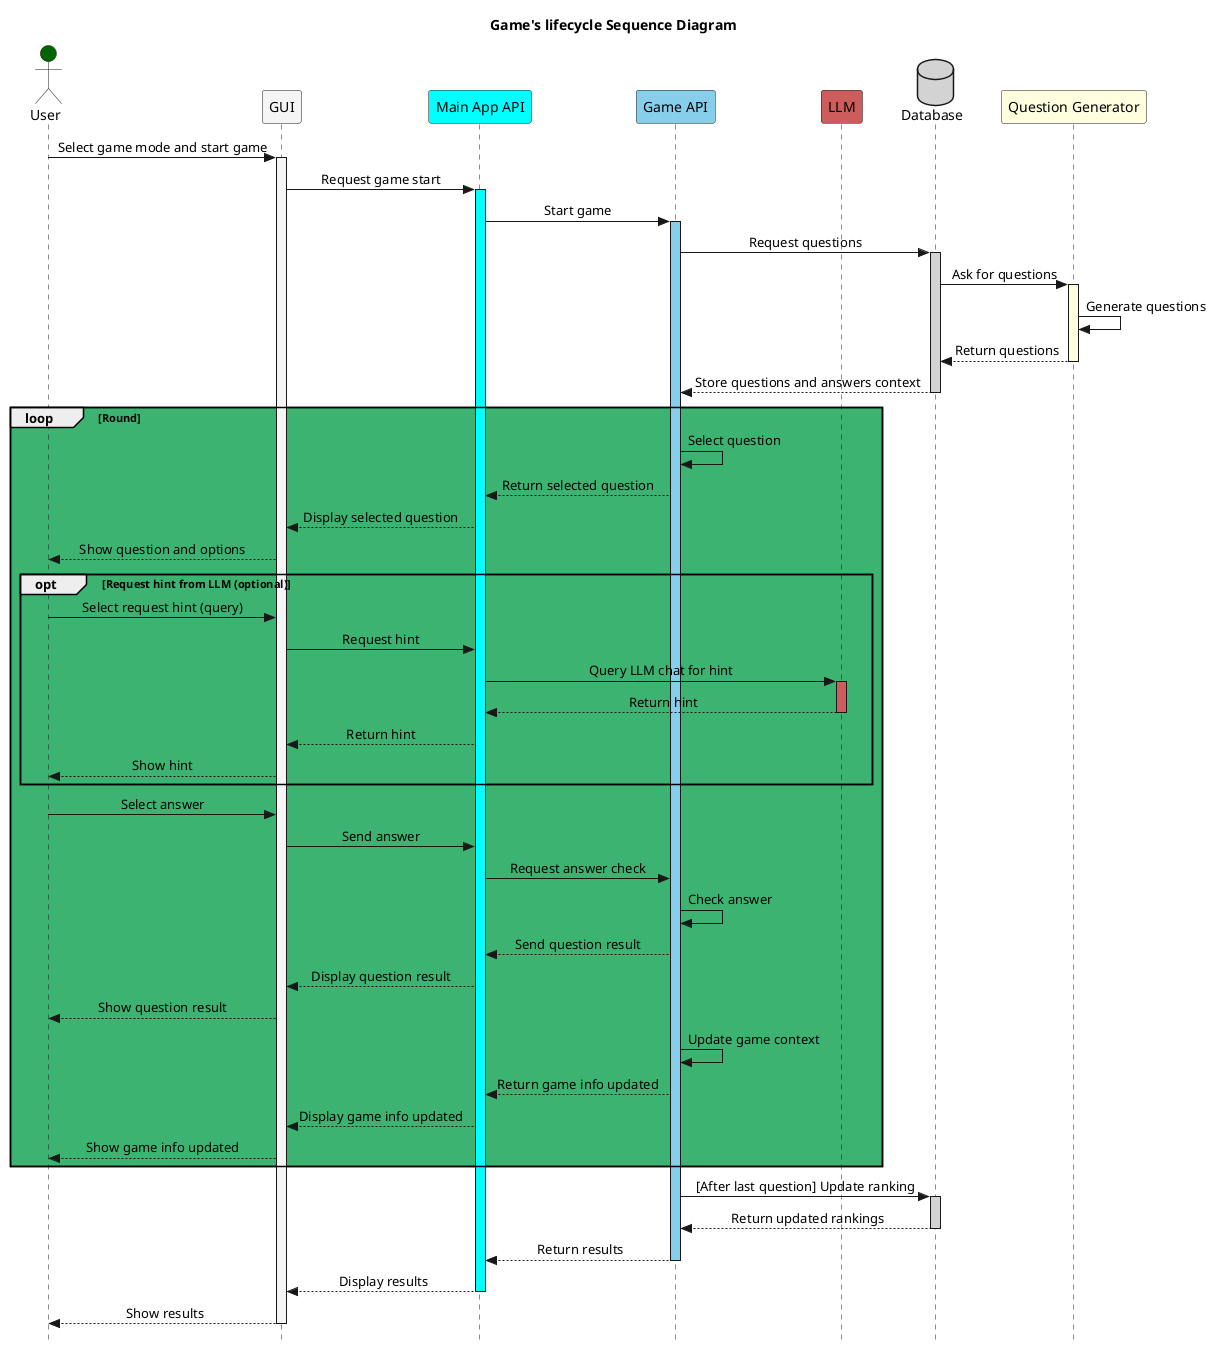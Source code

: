 @startuml game
title Game's lifecycle Sequence Diagram

actor User #DarkGreen
participant GUI as "GUI" #WhiteSmoke
participant mainAPI as "Main App API" #Aqua
participant gameAPI as "Game API" #SkyBlue
participant LLM as "LLM" #IndianRed
database DB as "Database" #LightGray
participant QG as "Question Generator" #LightYellow

skinparam Style strictuml
skinparam SequenceMessageAlignment center

User -> GUI : Select game mode and start game
activate GUI #WhiteSmoke
GUI -> mainAPI : Request game start
activate mainAPI #Aqua
mainAPI -> gameAPI : Start game
activate gameAPI #SkyBlue
gameAPI -> DB : Request questions
activate DB #LightGray
DB -> QG : Ask for questions
activate QG #LightYellow
QG -> QG : Generate questions
QG --> DB : Return questions
deactivate QG
DB --> gameAPI : Store questions and answers context
deactivate DB
loop #MediumSeaGreen Round
    gameAPI -> gameAPI : Select question
    gameAPI --> mainAPI : Return selected question
    mainAPI --> GUI : Display selected question
    GUI --> User : Show question and options
    opt Request hint from LLM (optional)
        User -> GUI : Select request hint (query)
        GUI -> mainAPI : Request hint
        mainAPI -> LLM : Query LLM chat for hint
        activate LLM #IndianRed
        LLM --> mainAPI : Return hint
        deactivate LLM
        mainAPI --> GUI : Return hint
        GUI --> User : Show hint
    end  
    User -> GUI : Select answer
    GUI -> mainAPI : Send answer
    mainAPI -> gameAPI : Request answer check
    gameAPI -> gameAPI : Check answer
    gameAPI --> mainAPI : Send question result
    mainAPI --> GUI : Display question result
    GUI --> User : Show question result
    gameAPI -> gameAPI : Update game context
    gameAPI --> mainAPI : Return game info updated
    mainAPI --> GUI : Display game info updated
    GUI --> User : Show game info updated
end loop Round
gameAPI -> DB : [After last question] Update ranking
activate DB #LightGray
DB --> gameAPI : Return updated rankings
deactivate DB
gameAPI --> mainAPI : Return results
deactivate gameAPI
mainAPI --> GUI : Display results
deactivate mainAPI
GUI --> User : Show results
deactivate GUI
@enduml
